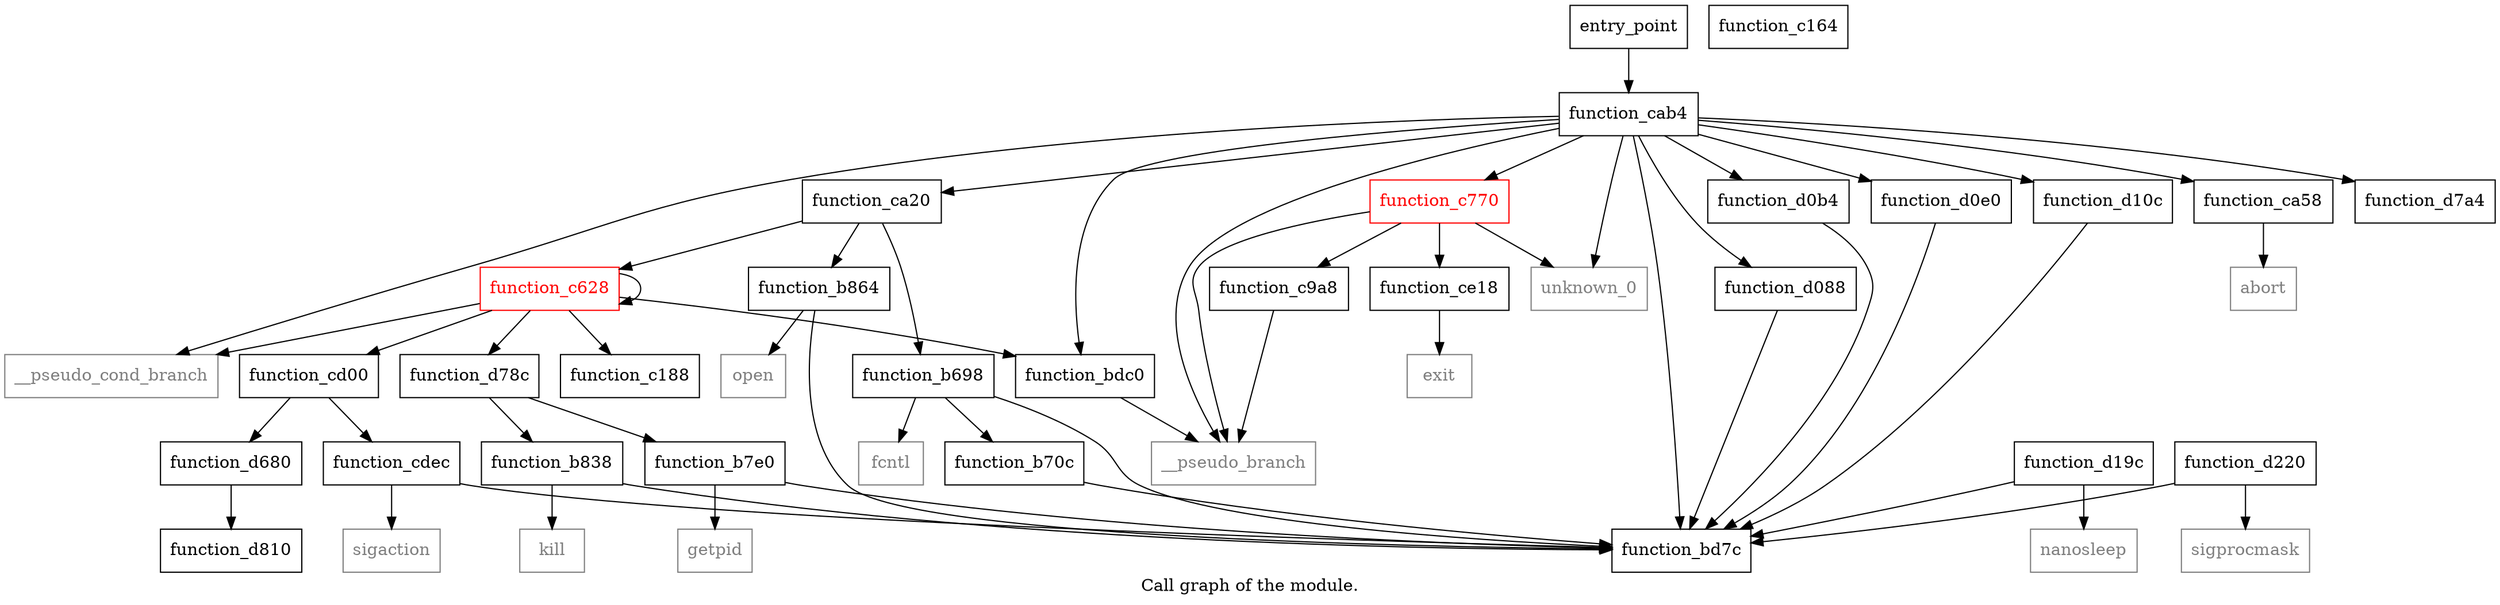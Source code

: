 digraph "Call graph of the module." {
  label="Call graph of the module.";
  node [shape=record];

  Node___pseudo_branch [color="gray50", fontcolor="gray50", label="{__pseudo_branch}"];
  Node___pseudo_cond_branch [color="gray50", fontcolor="gray50", label="{__pseudo_cond_branch}"];
  Node_entry_point [label="{entry_point}"];
  Node_function_b698 [label="{function_b698}"];
  Node_function_b70c [label="{function_b70c}"];
  Node_function_b7e0 [label="{function_b7e0}"];
  Node_function_b838 [label="{function_b838}"];
  Node_function_b864 [label="{function_b864}"];
  Node_function_bd7c [label="{function_bd7c}"];
  Node_function_bdc0 [label="{function_bdc0}"];
  Node_function_c164 [label="{function_c164}"];
  Node_function_c188 [label="{function_c188}"];
  Node_function_c628 [color="red", fontcolor="red", label="{function_c628}"];
  Node_function_c770 [color="red", fontcolor="red", label="{function_c770}"];
  Node_function_c9a8 [label="{function_c9a8}"];
  Node_function_ca20 [label="{function_ca20}"];
  Node_function_ca58 [label="{function_ca58}"];
  Node_function_cab4 [label="{function_cab4}"];
  Node_function_cd00 [label="{function_cd00}"];
  Node_function_cdec [label="{function_cdec}"];
  Node_function_ce18 [label="{function_ce18}"];
  Node_function_d088 [label="{function_d088}"];
  Node_function_d0b4 [label="{function_d0b4}"];
  Node_function_d0e0 [label="{function_d0e0}"];
  Node_function_d10c [label="{function_d10c}"];
  Node_function_d19c [label="{function_d19c}"];
  Node_function_d220 [label="{function_d220}"];
  Node_function_d680 [label="{function_d680}"];
  Node_function_d78c [label="{function_d78c}"];
  Node_function_d7a4 [label="{function_d7a4}"];
  Node_function_d810 [label="{function_d810}"];
  Node_unknown_0 [color="gray50", fontcolor="gray50", label="{unknown_0}"];
  Node_getpid [color="gray50", fontcolor="gray50", label="{getpid}"];
  Node_fcntl [color="gray50", fontcolor="gray50", label="{fcntl}"];
  Node_kill [color="gray50", fontcolor="gray50", label="{kill}"];
  Node_open [color="gray50", fontcolor="gray50", label="{open}"];
  Node_sigaction [color="gray50", fontcolor="gray50", label="{sigaction}"];
  Node_exit [color="gray50", fontcolor="gray50", label="{exit}"];
  Node_nanosleep [color="gray50", fontcolor="gray50", label="{nanosleep}"];
  Node_sigprocmask [color="gray50", fontcolor="gray50", label="{sigprocmask}"];
  Node_abort [color="gray50", fontcolor="gray50", label="{abort}"];
  Node_entry_point -> Node_function_cab4;
  Node_function_b698 -> Node_function_b70c;
  Node_function_b698 -> Node_function_bd7c;
  Node_function_b698 -> Node_fcntl;
  Node_function_b70c -> Node_function_bd7c;
  Node_function_b7e0 -> Node_function_bd7c;
  Node_function_b7e0 -> Node_getpid;
  Node_function_b838 -> Node_function_bd7c;
  Node_function_b838 -> Node_kill;
  Node_function_b864 -> Node_function_bd7c;
  Node_function_b864 -> Node_open;
  Node_function_bdc0 -> Node___pseudo_branch;
  Node_function_c628 -> Node___pseudo_cond_branch;
  Node_function_c628 -> Node_function_bdc0;
  Node_function_c628 -> Node_function_c188;
  Node_function_c628 -> Node_function_c628;
  Node_function_c628 -> Node_function_cd00;
  Node_function_c628 -> Node_function_d78c;
  Node_function_c770 -> Node___pseudo_branch;
  Node_function_c770 -> Node_function_c9a8;
  Node_function_c770 -> Node_function_ce18;
  Node_function_c770 -> Node_unknown_0;
  Node_function_c9a8 -> Node___pseudo_branch;
  Node_function_ca20 -> Node_function_b698;
  Node_function_ca20 -> Node_function_b864;
  Node_function_ca20 -> Node_function_c628;
  Node_function_ca58 -> Node_abort;
  Node_function_cab4 -> Node___pseudo_branch;
  Node_function_cab4 -> Node___pseudo_cond_branch;
  Node_function_cab4 -> Node_function_bd7c;
  Node_function_cab4 -> Node_function_bdc0;
  Node_function_cab4 -> Node_function_c770;
  Node_function_cab4 -> Node_function_ca20;
  Node_function_cab4 -> Node_function_ca58;
  Node_function_cab4 -> Node_function_d088;
  Node_function_cab4 -> Node_function_d0b4;
  Node_function_cab4 -> Node_function_d0e0;
  Node_function_cab4 -> Node_function_d10c;
  Node_function_cab4 -> Node_function_d7a4;
  Node_function_cab4 -> Node_unknown_0;
  Node_function_cd00 -> Node_function_cdec;
  Node_function_cd00 -> Node_function_d680;
  Node_function_cdec -> Node_function_bd7c;
  Node_function_cdec -> Node_sigaction;
  Node_function_ce18 -> Node_exit;
  Node_function_d088 -> Node_function_bd7c;
  Node_function_d0b4 -> Node_function_bd7c;
  Node_function_d0e0 -> Node_function_bd7c;
  Node_function_d10c -> Node_function_bd7c;
  Node_function_d19c -> Node_function_bd7c;
  Node_function_d19c -> Node_nanosleep;
  Node_function_d220 -> Node_function_bd7c;
  Node_function_d220 -> Node_sigprocmask;
  Node_function_d680 -> Node_function_d810;
  Node_function_d78c -> Node_function_b7e0;
  Node_function_d78c -> Node_function_b838;
}
